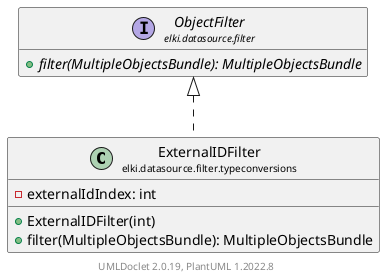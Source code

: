 @startuml
    remove .*\.(Instance|Par|Parameterizer|Factory)$
    set namespaceSeparator none
    hide empty fields
    hide empty methods

    class "<size:14>ExternalIDFilter\n<size:10>elki.datasource.filter.typeconversions" as elki.datasource.filter.typeconversions.ExternalIDFilter [[ExternalIDFilter.html]] {
        -externalIdIndex: int
        +ExternalIDFilter(int)
        +filter(MultipleObjectsBundle): MultipleObjectsBundle
    }

    interface "<size:14>ObjectFilter\n<size:10>elki.datasource.filter" as elki.datasource.filter.ObjectFilter [[../ObjectFilter.html]] {
        {abstract} +filter(MultipleObjectsBundle): MultipleObjectsBundle
    }
    class "<size:14>ExternalIDFilter.Par\n<size:10>elki.datasource.filter.typeconversions" as elki.datasource.filter.typeconversions.ExternalIDFilter.Par [[ExternalIDFilter.Par.html]]

    elki.datasource.filter.ObjectFilter <|.. elki.datasource.filter.typeconversions.ExternalIDFilter
    elki.datasource.filter.typeconversions.ExternalIDFilter +-- elki.datasource.filter.typeconversions.ExternalIDFilter.Par

    center footer UMLDoclet 2.0.19, PlantUML 1.2022.8
@enduml
